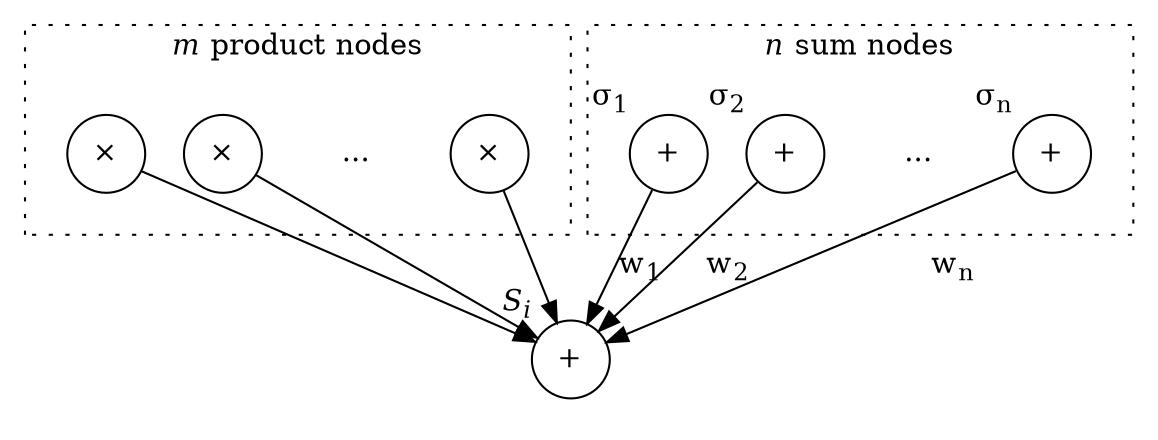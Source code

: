 digraph {
  node [shape=circle];
  splines=false;

  subgraph cluster_P1 {
    margin=10;
    p1_1 [label=<&times;>];
    p1_2 [label=<&times;>];
    p1_d [label="...",shape=none];
    p1_m [label=<&times;>];
    label=<<i>m</i> product nodes>
    graph [margin=20,style=dotted];
  }

  subgraph cluster_P2 {
    rank="same";
    p2_1 [label=<+>,xlabel=<&sigma;<sub>1</sub>>];
    p2_2 [label=<+>,xlabel=<&sigma;<sub>2</sub>>];
    p2_d [label="...",shape=none];
    p2_n [label=<+>,xlabel=<&sigma;<sub>n</sub>>];
    label=<<i>n</i> sum nodes>
    graph [margin=20,style=dotted];
  }

  subgraph cluster_S {
    rank="same";
    s [label="+",xlabel=<<i>S<sub>i</sub></i>>];
    graph [style=invis];
  }

  p2_1 -> s [label=<w<sub>1</sub>>];
  p2_2 -> s [label=<w<sub>2</sub>>];
  p2_d -> s [style=invis];
  p2_n -> s [label=<w<sub>n</sub>>];

  p1_1 -> s;
  p1_2 -> s;
  p1_d -> s [style=invis];
  p1_m -> s;
}

